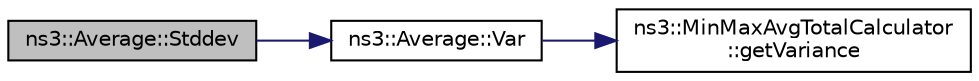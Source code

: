 digraph "ns3::Average::Stddev"
{
 // LATEX_PDF_SIZE
  edge [fontname="Helvetica",fontsize="10",labelfontname="Helvetica",labelfontsize="10"];
  node [fontname="Helvetica",fontsize="10",shape=record];
  rankdir="LR";
  Node1 [label="ns3::Average::Stddev",height=0.2,width=0.4,color="black", fillcolor="grey75", style="filled", fontcolor="black",tooltip="Standard deviation."];
  Node1 -> Node2 [color="midnightblue",fontsize="10",style="solid",fontname="Helvetica"];
  Node2 [label="ns3::Average::Var",height=0.2,width=0.4,color="black", fillcolor="white", style="filled",URL="$classns3_1_1_average.html#a31b0beabcd03d2347a8b8cb27504553b",tooltip="Unbiased estimate of variance."];
  Node2 -> Node3 [color="midnightblue",fontsize="10",style="solid",fontname="Helvetica"];
  Node3 [label="ns3::MinMaxAvgTotalCalculator\l::getVariance",height=0.2,width=0.4,color="black", fillcolor="white", style="filled",URL="$classns3_1_1_min_max_avg_total_calculator.html#aa25ec6231bbf9f144f3a44fd4b260c4e",tooltip="Returns the current variance."];
}
